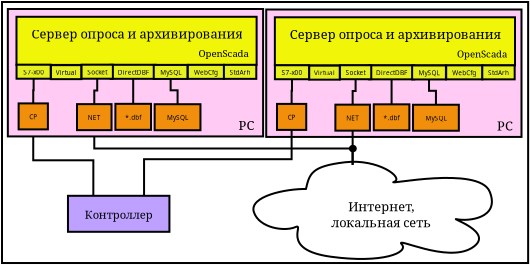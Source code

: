 <?xml version="1.0" encoding="UTF-8"?>
<dia:diagram xmlns:dia="http://www.lysator.liu.se/~alla/dia/">
  <dia:layer name="Тло" visible="true">
    <dia:group>
      <dia:object type="Standard - Box" version="0" id="O0">
        <dia:attribute name="obj_pos">
          <dia:point val="0.146,0.185"/>
        </dia:attribute>
        <dia:attribute name="obj_bb">
          <dia:rectangle val="0.096,0.135;26.503,13.287"/>
        </dia:attribute>
        <dia:attribute name="elem_corner">
          <dia:point val="0.146,0.185"/>
        </dia:attribute>
        <dia:attribute name="elem_width">
          <dia:real val="26.307"/>
        </dia:attribute>
        <dia:attribute name="elem_height">
          <dia:real val="13.051"/>
        </dia:attribute>
        <dia:attribute name="show_background">
          <dia:boolean val="true"/>
        </dia:attribute>
      </dia:object>
      <dia:group>
        <dia:object type="Standard - Box" version="0" id="O1">
          <dia:attribute name="obj_pos">
            <dia:point val="13.357,0.56"/>
          </dia:attribute>
          <dia:attribute name="obj_bb">
            <dia:rectangle val="13.307,0.51;26.171,6.981"/>
          </dia:attribute>
          <dia:attribute name="elem_corner">
            <dia:point val="13.357,0.56"/>
          </dia:attribute>
          <dia:attribute name="elem_width">
            <dia:real val="12.764"/>
          </dia:attribute>
          <dia:attribute name="elem_height">
            <dia:real val="6.371"/>
          </dia:attribute>
          <dia:attribute name="inner_color">
            <dia:color val="#ffcbf5"/>
          </dia:attribute>
          <dia:attribute name="show_background">
            <dia:boolean val="true"/>
          </dia:attribute>
        </dia:object>
        <dia:object type="Standard - Text" version="0" id="O2">
          <dia:attribute name="obj_pos">
            <dia:point val="25.288,6.605"/>
          </dia:attribute>
          <dia:attribute name="obj_bb">
            <dia:rectangle val="24.777,5.99;25.798,6.79"/>
          </dia:attribute>
          <dia:attribute name="text">
            <dia:composite type="text">
              <dia:attribute name="string">
                <dia:string>#PC#</dia:string>
              </dia:attribute>
              <dia:attribute name="font">
                <dia:font name="Times-Roman"/>
              </dia:attribute>
              <dia:attribute name="height">
                <dia:real val="0.8"/>
              </dia:attribute>
              <dia:attribute name="pos">
                <dia:point val="25.288,6.605"/>
              </dia:attribute>
              <dia:attribute name="color">
                <dia:color val="#000000"/>
              </dia:attribute>
              <dia:attribute name="alignment">
                <dia:enum val="1"/>
              </dia:attribute>
            </dia:composite>
          </dia:attribute>
        </dia:object>
        <dia:object type="Standard - ZigZagLine" version="0" id="O3">
          <dia:attribute name="obj_pos">
            <dia:point val="17.826,4.047"/>
          </dia:attribute>
          <dia:attribute name="obj_bb">
            <dia:rectangle val="17.628,3.997;17.876,5.367"/>
          </dia:attribute>
          <dia:attribute name="orth_points">
            <dia:point val="17.826,4.047"/>
            <dia:point val="17.826,4.636"/>
            <dia:point val="17.678,4.636"/>
            <dia:point val="17.678,5.317"/>
          </dia:attribute>
          <dia:attribute name="orth_orient">
            <dia:enum val="1"/>
            <dia:enum val="0"/>
            <dia:enum val="1"/>
          </dia:attribute>
        </dia:object>
        <dia:object type="Standard - ZigZagLine" version="0" id="O4">
          <dia:attribute name="obj_pos">
            <dia:point val="21.497,4.057"/>
          </dia:attribute>
          <dia:attribute name="obj_bb">
            <dia:rectangle val="21.447,4.007;21.893,5.372"/>
          </dia:attribute>
          <dia:attribute name="orth_points">
            <dia:point val="21.497,4.057"/>
            <dia:point val="21.497,4.625"/>
            <dia:point val="21.843,4.625"/>
            <dia:point val="21.843,5.322"/>
          </dia:attribute>
          <dia:attribute name="orth_orient">
            <dia:enum val="1"/>
            <dia:enum val="0"/>
            <dia:enum val="1"/>
          </dia:attribute>
        </dia:object>
        <dia:object type="Standard - ZigZagLine" version="0" id="O5">
          <dia:attribute name="obj_pos">
            <dia:point val="19.625,4.052"/>
          </dia:attribute>
          <dia:attribute name="obj_bb">
            <dia:rectangle val="19.575,4.002;19.674,5.352"/>
          </dia:attribute>
          <dia:attribute name="orth_points">
            <dia:point val="19.625,4.052"/>
            <dia:point val="19.625,4.655"/>
            <dia:point val="19.625,4.655"/>
            <dia:point val="19.625,5.302"/>
          </dia:attribute>
          <dia:attribute name="orth_orient">
            <dia:enum val="1"/>
            <dia:enum val="0"/>
            <dia:enum val="1"/>
          </dia:attribute>
        </dia:object>
        <dia:object type="Flowchart - Box" version="0" id="O6">
          <dia:attribute name="obj_pos">
            <dia:point val="20.698,5.322"/>
          </dia:attribute>
          <dia:attribute name="obj_bb">
            <dia:rectangle val="20.648,5.272;23.038,6.672"/>
          </dia:attribute>
          <dia:attribute name="elem_corner">
            <dia:point val="20.698,5.322"/>
          </dia:attribute>
          <dia:attribute name="elem_width">
            <dia:real val="2.29"/>
          </dia:attribute>
          <dia:attribute name="elem_height">
            <dia:real val="1.3"/>
          </dia:attribute>
          <dia:attribute name="inner_color">
            <dia:color val="#f18f0d"/>
          </dia:attribute>
          <dia:attribute name="show_background">
            <dia:boolean val="true"/>
          </dia:attribute>
          <dia:attribute name="padding">
            <dia:real val="0.4"/>
          </dia:attribute>
          <dia:attribute name="text">
            <dia:composite type="text">
              <dia:attribute name="string">
                <dia:string>#MySQL#</dia:string>
              </dia:attribute>
              <dia:attribute name="font">
                <dia:font name="Helvetica"/>
              </dia:attribute>
              <dia:attribute name="height">
                <dia:real val="0.4"/>
              </dia:attribute>
              <dia:attribute name="pos">
                <dia:point val="21.843,6.098"/>
              </dia:attribute>
              <dia:attribute name="color">
                <dia:color val="#000000"/>
              </dia:attribute>
              <dia:attribute name="alignment">
                <dia:enum val="1"/>
              </dia:attribute>
            </dia:composite>
          </dia:attribute>
        </dia:object>
        <dia:object type="Flowchart - Box" version="0" id="O7">
          <dia:attribute name="obj_pos">
            <dia:point val="16.815,5.317"/>
          </dia:attribute>
          <dia:attribute name="obj_bb">
            <dia:rectangle val="16.765,5.267;18.592,6.667"/>
          </dia:attribute>
          <dia:attribute name="elem_corner">
            <dia:point val="16.815,5.317"/>
          </dia:attribute>
          <dia:attribute name="elem_width">
            <dia:real val="1.727"/>
          </dia:attribute>
          <dia:attribute name="elem_height">
            <dia:real val="1.3"/>
          </dia:attribute>
          <dia:attribute name="inner_color">
            <dia:color val="#f18f0d"/>
          </dia:attribute>
          <dia:attribute name="show_background">
            <dia:boolean val="true"/>
          </dia:attribute>
          <dia:attribute name="padding">
            <dia:real val="0.4"/>
          </dia:attribute>
          <dia:attribute name="text">
            <dia:composite type="text">
              <dia:attribute name="string">
                <dia:string>#NET#</dia:string>
              </dia:attribute>
              <dia:attribute name="font">
                <dia:font name="Helvetica"/>
              </dia:attribute>
              <dia:attribute name="height">
                <dia:real val="0.4"/>
              </dia:attribute>
              <dia:attribute name="pos">
                <dia:point val="17.678,6.093"/>
              </dia:attribute>
              <dia:attribute name="color">
                <dia:color val="#000000"/>
              </dia:attribute>
              <dia:attribute name="alignment">
                <dia:enum val="1"/>
              </dia:attribute>
            </dia:composite>
          </dia:attribute>
        </dia:object>
        <dia:object type="Flowchart - Box" version="0" id="O8">
          <dia:attribute name="obj_pos">
            <dia:point val="13.895,5.28"/>
          </dia:attribute>
          <dia:attribute name="obj_bb">
            <dia:rectangle val="13.845,5.23;15.409,6.63"/>
          </dia:attribute>
          <dia:attribute name="elem_corner">
            <dia:point val="13.895,5.28"/>
          </dia:attribute>
          <dia:attribute name="elem_width">
            <dia:real val="1.463"/>
          </dia:attribute>
          <dia:attribute name="elem_height">
            <dia:real val="1.3"/>
          </dia:attribute>
          <dia:attribute name="inner_color">
            <dia:color val="#f18f0d"/>
          </dia:attribute>
          <dia:attribute name="show_background">
            <dia:boolean val="true"/>
          </dia:attribute>
          <dia:attribute name="padding">
            <dia:real val="0.4"/>
          </dia:attribute>
          <dia:attribute name="text">
            <dia:composite type="text">
              <dia:attribute name="string">
                <dia:string>#CP#</dia:string>
              </dia:attribute>
              <dia:attribute name="font">
                <dia:font name="Helvetica"/>
              </dia:attribute>
              <dia:attribute name="height">
                <dia:real val="0.4"/>
              </dia:attribute>
              <dia:attribute name="pos">
                <dia:point val="14.627,6.056"/>
              </dia:attribute>
              <dia:attribute name="color">
                <dia:color val="#000000"/>
              </dia:attribute>
              <dia:attribute name="alignment">
                <dia:enum val="1"/>
              </dia:attribute>
            </dia:composite>
          </dia:attribute>
        </dia:object>
        <dia:object type="Flowchart - Box" version="0" id="O9">
          <dia:attribute name="obj_pos">
            <dia:point val="18.735,5.302"/>
          </dia:attribute>
          <dia:attribute name="obj_bb">
            <dia:rectangle val="18.684,5.252;20.564,6.652"/>
          </dia:attribute>
          <dia:attribute name="elem_corner">
            <dia:point val="18.735,5.302"/>
          </dia:attribute>
          <dia:attribute name="elem_width">
            <dia:real val="1.78"/>
          </dia:attribute>
          <dia:attribute name="elem_height">
            <dia:real val="1.3"/>
          </dia:attribute>
          <dia:attribute name="inner_color">
            <dia:color val="#f18f0d"/>
          </dia:attribute>
          <dia:attribute name="show_background">
            <dia:boolean val="true"/>
          </dia:attribute>
          <dia:attribute name="padding">
            <dia:real val="0.4"/>
          </dia:attribute>
          <dia:attribute name="text">
            <dia:composite type="text">
              <dia:attribute name="string">
                <dia:string>#*.dbf#</dia:string>
              </dia:attribute>
              <dia:attribute name="font">
                <dia:font name="Helvetica"/>
              </dia:attribute>
              <dia:attribute name="height">
                <dia:real val="0.4"/>
              </dia:attribute>
              <dia:attribute name="pos">
                <dia:point val="19.625,6.078"/>
              </dia:attribute>
              <dia:attribute name="color">
                <dia:color val="#000000"/>
              </dia:attribute>
              <dia:attribute name="alignment">
                <dia:enum val="1"/>
              </dia:attribute>
            </dia:composite>
          </dia:attribute>
        </dia:object>
        <dia:object type="Standard - ZigZagLine" version="0" id="O10">
          <dia:attribute name="obj_pos">
            <dia:point val="14.645,4.047"/>
          </dia:attribute>
          <dia:attribute name="obj_bb">
            <dia:rectangle val="14.577,3.997;14.695,5.33"/>
          </dia:attribute>
          <dia:attribute name="orth_points">
            <dia:point val="14.645,4.047"/>
            <dia:point val="14.645,4.621"/>
            <dia:point val="14.627,4.621"/>
            <dia:point val="14.627,5.28"/>
          </dia:attribute>
          <dia:attribute name="orth_orient">
            <dia:enum val="1"/>
            <dia:enum val="0"/>
            <dia:enum val="1"/>
          </dia:attribute>
        </dia:object>
        <dia:object type="Standard - Box" version="0" id="O11">
          <dia:attribute name="obj_pos">
            <dia:point val="13.789,0.949"/>
          </dia:attribute>
          <dia:attribute name="obj_bb">
            <dia:rectangle val="13.739,0.899;25.846,3.406"/>
          </dia:attribute>
          <dia:attribute name="elem_corner">
            <dia:point val="13.789,0.949"/>
          </dia:attribute>
          <dia:attribute name="elem_width">
            <dia:real val="12.007"/>
          </dia:attribute>
          <dia:attribute name="elem_height">
            <dia:real val="2.407"/>
          </dia:attribute>
          <dia:attribute name="inner_color">
            <dia:color val="#f1f507"/>
          </dia:attribute>
          <dia:attribute name="show_background">
            <dia:boolean val="true"/>
          </dia:attribute>
        </dia:object>
        <dia:object type="Standard - Text" version="0" id="O12">
          <dia:attribute name="obj_pos">
            <dia:point val="24.14,2.962"/>
          </dia:attribute>
          <dia:attribute name="obj_bb">
            <dia:rectangle val="22.688,2.5;25.592,3.1"/>
          </dia:attribute>
          <dia:attribute name="text">
            <dia:composite type="text">
              <dia:attribute name="string">
                <dia:string>#OpenScada#</dia:string>
              </dia:attribute>
              <dia:attribute name="font">
                <dia:font name="Times-Roman"/>
              </dia:attribute>
              <dia:attribute name="height">
                <dia:real val="0.6"/>
              </dia:attribute>
              <dia:attribute name="pos">
                <dia:point val="24.14,2.962"/>
              </dia:attribute>
              <dia:attribute name="color">
                <dia:color val="#000000"/>
              </dia:attribute>
              <dia:attribute name="alignment">
                <dia:enum val="1"/>
              </dia:attribute>
            </dia:composite>
          </dia:attribute>
        </dia:object>
        <dia:object type="Flowchart - Box" version="0" id="O13">
          <dia:attribute name="obj_pos">
            <dia:point val="15.505,3.367"/>
          </dia:attribute>
          <dia:attribute name="obj_bb">
            <dia:rectangle val="15.455,3.317;17.087,4.117"/>
          </dia:attribute>
          <dia:attribute name="elem_corner">
            <dia:point val="15.505,3.367"/>
          </dia:attribute>
          <dia:attribute name="elem_width">
            <dia:real val="1.532"/>
          </dia:attribute>
          <dia:attribute name="elem_height">
            <dia:real val="0.7"/>
          </dia:attribute>
          <dia:attribute name="inner_color">
            <dia:color val="#e7f11f"/>
          </dia:attribute>
          <dia:attribute name="show_background">
            <dia:boolean val="true"/>
          </dia:attribute>
          <dia:attribute name="padding">
            <dia:real val="0.1"/>
          </dia:attribute>
          <dia:attribute name="text">
            <dia:composite type="text">
              <dia:attribute name="string">
                <dia:string>#Virtual#</dia:string>
              </dia:attribute>
              <dia:attribute name="font">
                <dia:font name="Helvetica"/>
              </dia:attribute>
              <dia:attribute name="height">
                <dia:real val="0.4"/>
              </dia:attribute>
              <dia:attribute name="pos">
                <dia:point val="16.271,3.843"/>
              </dia:attribute>
              <dia:attribute name="color">
                <dia:color val="#000000"/>
              </dia:attribute>
              <dia:attribute name="alignment">
                <dia:enum val="1"/>
              </dia:attribute>
            </dia:composite>
          </dia:attribute>
        </dia:object>
        <dia:object type="Flowchart - Box" version="0" id="O14">
          <dia:attribute name="obj_pos">
            <dia:point val="18.489,3.352"/>
          </dia:attribute>
          <dia:attribute name="obj_bb">
            <dia:rectangle val="18.439,3.302;20.81,4.102"/>
          </dia:attribute>
          <dia:attribute name="elem_corner">
            <dia:point val="18.489,3.352"/>
          </dia:attribute>
          <dia:attribute name="elem_width">
            <dia:real val="2.271"/>
          </dia:attribute>
          <dia:attribute name="elem_height">
            <dia:real val="0.7"/>
          </dia:attribute>
          <dia:attribute name="inner_color">
            <dia:color val="#e7f11f"/>
          </dia:attribute>
          <dia:attribute name="show_background">
            <dia:boolean val="true"/>
          </dia:attribute>
          <dia:attribute name="padding">
            <dia:real val="0.1"/>
          </dia:attribute>
          <dia:attribute name="text">
            <dia:composite type="text">
              <dia:attribute name="string">
                <dia:string>#DirectDBF#</dia:string>
              </dia:attribute>
              <dia:attribute name="font">
                <dia:font name="Helvetica"/>
              </dia:attribute>
              <dia:attribute name="height">
                <dia:real val="0.4"/>
              </dia:attribute>
              <dia:attribute name="pos">
                <dia:point val="19.625,3.828"/>
              </dia:attribute>
              <dia:attribute name="color">
                <dia:color val="#000000"/>
              </dia:attribute>
              <dia:attribute name="alignment">
                <dia:enum val="1"/>
              </dia:attribute>
            </dia:composite>
          </dia:attribute>
        </dia:object>
        <dia:object type="Flowchart - Box" version="0" id="O15">
          <dia:attribute name="obj_pos">
            <dia:point val="20.652,3.357"/>
          </dia:attribute>
          <dia:attribute name="obj_bb">
            <dia:rectangle val="20.602,3.307;22.392,4.107"/>
          </dia:attribute>
          <dia:attribute name="elem_corner">
            <dia:point val="20.652,3.357"/>
          </dia:attribute>
          <dia:attribute name="elem_width">
            <dia:real val="1.69"/>
          </dia:attribute>
          <dia:attribute name="elem_height">
            <dia:real val="0.7"/>
          </dia:attribute>
          <dia:attribute name="inner_color">
            <dia:color val="#e7f11f"/>
          </dia:attribute>
          <dia:attribute name="show_background">
            <dia:boolean val="true"/>
          </dia:attribute>
          <dia:attribute name="padding">
            <dia:real val="0.1"/>
          </dia:attribute>
          <dia:attribute name="text">
            <dia:composite type="text">
              <dia:attribute name="string">
                <dia:string>#MySQL#</dia:string>
              </dia:attribute>
              <dia:attribute name="font">
                <dia:font name="Helvetica"/>
              </dia:attribute>
              <dia:attribute name="height">
                <dia:real val="0.4"/>
              </dia:attribute>
              <dia:attribute name="pos">
                <dia:point val="21.497,3.833"/>
              </dia:attribute>
              <dia:attribute name="color">
                <dia:color val="#000000"/>
              </dia:attribute>
              <dia:attribute name="alignment">
                <dia:enum val="1"/>
              </dia:attribute>
            </dia:composite>
          </dia:attribute>
        </dia:object>
        <dia:object type="Flowchart - Box" version="0" id="O16">
          <dia:attribute name="obj_pos">
            <dia:point val="13.791,3.347"/>
          </dia:attribute>
          <dia:attribute name="obj_bb">
            <dia:rectangle val="13.741,3.297;15.549,4.097"/>
          </dia:attribute>
          <dia:attribute name="elem_corner">
            <dia:point val="13.791,3.347"/>
          </dia:attribute>
          <dia:attribute name="elem_width">
            <dia:real val="1.708"/>
          </dia:attribute>
          <dia:attribute name="elem_height">
            <dia:real val="0.7"/>
          </dia:attribute>
          <dia:attribute name="inner_color">
            <dia:color val="#e7f11f"/>
          </dia:attribute>
          <dia:attribute name="show_background">
            <dia:boolean val="true"/>
          </dia:attribute>
          <dia:attribute name="padding">
            <dia:real val="0.1"/>
          </dia:attribute>
          <dia:attribute name="text">
            <dia:composite type="text">
              <dia:attribute name="string">
                <dia:string>#S7-x00#</dia:string>
              </dia:attribute>
              <dia:attribute name="font">
                <dia:font name="Helvetica"/>
              </dia:attribute>
              <dia:attribute name="height">
                <dia:real val="0.4"/>
              </dia:attribute>
              <dia:attribute name="pos">
                <dia:point val="14.645,3.823"/>
              </dia:attribute>
              <dia:attribute name="color">
                <dia:color val="#000000"/>
              </dia:attribute>
              <dia:attribute name="alignment">
                <dia:enum val="1"/>
              </dia:attribute>
            </dia:composite>
          </dia:attribute>
        </dia:object>
        <dia:object type="Flowchart - Box" version="0" id="O17">
          <dia:attribute name="obj_pos">
            <dia:point val="17.042,3.347"/>
          </dia:attribute>
          <dia:attribute name="obj_bb">
            <dia:rectangle val="16.992,3.297;18.659,4.097"/>
          </dia:attribute>
          <dia:attribute name="elem_corner">
            <dia:point val="17.042,3.347"/>
          </dia:attribute>
          <dia:attribute name="elem_width">
            <dia:real val="1.567"/>
          </dia:attribute>
          <dia:attribute name="elem_height">
            <dia:real val="0.7"/>
          </dia:attribute>
          <dia:attribute name="inner_color">
            <dia:color val="#e7f11f"/>
          </dia:attribute>
          <dia:attribute name="show_background">
            <dia:boolean val="true"/>
          </dia:attribute>
          <dia:attribute name="padding">
            <dia:real val="0.1"/>
          </dia:attribute>
          <dia:attribute name="text">
            <dia:composite type="text">
              <dia:attribute name="string">
                <dia:string>#Socket#</dia:string>
              </dia:attribute>
              <dia:attribute name="font">
                <dia:font name="Helvetica"/>
              </dia:attribute>
              <dia:attribute name="height">
                <dia:real val="0.4"/>
              </dia:attribute>
              <dia:attribute name="pos">
                <dia:point val="17.826,3.823"/>
              </dia:attribute>
              <dia:attribute name="color">
                <dia:color val="#000000"/>
              </dia:attribute>
              <dia:attribute name="alignment">
                <dia:enum val="1"/>
              </dia:attribute>
            </dia:composite>
          </dia:attribute>
        </dia:object>
        <dia:object type="Flowchart - Box" version="0" id="O18">
          <dia:attribute name="obj_pos">
            <dia:point val="22.356,3.353"/>
          </dia:attribute>
          <dia:attribute name="obj_bb">
            <dia:rectangle val="22.306,3.303;24.22,4.103"/>
          </dia:attribute>
          <dia:attribute name="elem_corner">
            <dia:point val="22.356,3.353"/>
          </dia:attribute>
          <dia:attribute name="elem_width">
            <dia:real val="1.814"/>
          </dia:attribute>
          <dia:attribute name="elem_height">
            <dia:real val="0.7"/>
          </dia:attribute>
          <dia:attribute name="inner_color">
            <dia:color val="#e7f11f"/>
          </dia:attribute>
          <dia:attribute name="show_background">
            <dia:boolean val="true"/>
          </dia:attribute>
          <dia:attribute name="padding">
            <dia:real val="0.1"/>
          </dia:attribute>
          <dia:attribute name="text">
            <dia:composite type="text">
              <dia:attribute name="string">
                <dia:string>#WebCfg#</dia:string>
              </dia:attribute>
              <dia:attribute name="font">
                <dia:font name="Helvetica"/>
              </dia:attribute>
              <dia:attribute name="height">
                <dia:real val="0.4"/>
              </dia:attribute>
              <dia:attribute name="pos">
                <dia:point val="23.263,3.829"/>
              </dia:attribute>
              <dia:attribute name="color">
                <dia:color val="#000000"/>
              </dia:attribute>
              <dia:attribute name="alignment">
                <dia:enum val="1"/>
              </dia:attribute>
            </dia:composite>
          </dia:attribute>
        </dia:object>
        <dia:object type="Flowchart - Box" version="0" id="O19">
          <dia:attribute name="obj_pos">
            <dia:point val="24.16,3.353"/>
          </dia:attribute>
          <dia:attribute name="obj_bb">
            <dia:rectangle val="24.11,3.303;25.83,4.103"/>
          </dia:attribute>
          <dia:attribute name="elem_corner">
            <dia:point val="24.16,3.353"/>
          </dia:attribute>
          <dia:attribute name="elem_width">
            <dia:real val="1.62"/>
          </dia:attribute>
          <dia:attribute name="elem_height">
            <dia:real val="0.7"/>
          </dia:attribute>
          <dia:attribute name="inner_color">
            <dia:color val="#e7f11f"/>
          </dia:attribute>
          <dia:attribute name="show_background">
            <dia:boolean val="true"/>
          </dia:attribute>
          <dia:attribute name="padding">
            <dia:real val="0.1"/>
          </dia:attribute>
          <dia:attribute name="text">
            <dia:composite type="text">
              <dia:attribute name="string">
                <dia:string>#StdArh#</dia:string>
              </dia:attribute>
              <dia:attribute name="font">
                <dia:font name="Helvetica"/>
              </dia:attribute>
              <dia:attribute name="height">
                <dia:real val="0.4"/>
              </dia:attribute>
              <dia:attribute name="pos">
                <dia:point val="24.97,3.829"/>
              </dia:attribute>
              <dia:attribute name="color">
                <dia:color val="#000000"/>
              </dia:attribute>
              <dia:attribute name="alignment">
                <dia:enum val="1"/>
              </dia:attribute>
            </dia:composite>
          </dia:attribute>
        </dia:object>
        <dia:object type="Standard - Text" version="0" id="O20">
          <dia:attribute name="obj_pos">
            <dia:point val="19.811,2.041"/>
          </dia:attribute>
          <dia:attribute name="obj_bb">
            <dia:rectangle val="13.95,1.425;25.672,2.225"/>
          </dia:attribute>
          <dia:attribute name="text">
            <dia:composite type="text">
              <dia:attribute name="string">
                <dia:string>#Сервер опроса и архивирования#</dia:string>
              </dia:attribute>
              <dia:attribute name="font">
                <dia:font name="Times-Roman"/>
              </dia:attribute>
              <dia:attribute name="height">
                <dia:real val="0.8"/>
              </dia:attribute>
              <dia:attribute name="pos">
                <dia:point val="19.811,2.041"/>
              </dia:attribute>
              <dia:attribute name="color">
                <dia:color val="#000000"/>
              </dia:attribute>
              <dia:attribute name="alignment">
                <dia:enum val="1"/>
              </dia:attribute>
            </dia:composite>
          </dia:attribute>
        </dia:object>
      </dia:group>
      <dia:object type="Flowchart - Box" version="0" id="O21">
        <dia:attribute name="obj_pos">
          <dia:point val="3.444,9.875"/>
        </dia:attribute>
        <dia:attribute name="obj_bb">
          <dia:rectangle val="3.394,9.825;8.567,11.725"/>
        </dia:attribute>
        <dia:attribute name="elem_corner">
          <dia:point val="3.444,9.875"/>
        </dia:attribute>
        <dia:attribute name="elem_width">
          <dia:real val="5.073"/>
        </dia:attribute>
        <dia:attribute name="elem_height">
          <dia:real val="1.8"/>
        </dia:attribute>
        <dia:attribute name="inner_color">
          <dia:color val="#bda0ff"/>
        </dia:attribute>
        <dia:attribute name="show_background">
          <dia:boolean val="true"/>
        </dia:attribute>
        <dia:attribute name="padding">
          <dia:real val="0.5"/>
        </dia:attribute>
        <dia:attribute name="text">
          <dia:composite type="text">
            <dia:attribute name="string">
              <dia:string>#Контроллер#</dia:string>
            </dia:attribute>
            <dia:attribute name="font">
              <dia:font name="Times-Roman"/>
            </dia:attribute>
            <dia:attribute name="height">
              <dia:real val="0.7"/>
            </dia:attribute>
            <dia:attribute name="pos">
              <dia:point val="5.981,10.964"/>
            </dia:attribute>
            <dia:attribute name="color">
              <dia:color val="#000000"/>
            </dia:attribute>
            <dia:attribute name="alignment">
              <dia:enum val="1"/>
            </dia:attribute>
          </dia:composite>
        </dia:attribute>
      </dia:object>
      <dia:object type="Network - Cloud" version="0" id="O22">
        <dia:attribute name="obj_pos">
          <dia:point val="12.716,8.173"/>
        </dia:attribute>
        <dia:attribute name="obj_bb">
          <dia:rectangle val="12.716,8.173;24.641,13.033"/>
        </dia:attribute>
        <dia:attribute name="elem_corner">
          <dia:point val="12.716,8.173"/>
        </dia:attribute>
        <dia:attribute name="elem_width">
          <dia:real val="11.925"/>
        </dia:attribute>
        <dia:attribute name="elem_height">
          <dia:real val="4.86"/>
        </dia:attribute>
        <dia:attribute name="inner_color">
          <dia:color val="#fff9d3"/>
        </dia:attribute>
        <dia:attribute name="show_background">
          <dia:boolean val="true"/>
        </dia:attribute>
        <dia:attribute name="flip_horizontal">
          <dia:boolean val="false"/>
        </dia:attribute>
        <dia:attribute name="flip_vertical">
          <dia:boolean val="false"/>
        </dia:attribute>
        <dia:attribute name="padding">
          <dia:real val="0.354"/>
        </dia:attribute>
        <dia:attribute name="text">
          <dia:composite type="text">
            <dia:attribute name="string">
              <dia:string>#Интернет,
локальная сеть#</dia:string>
            </dia:attribute>
            <dia:attribute name="font">
              <dia:font name="Times-Roman"/>
            </dia:attribute>
            <dia:attribute name="height">
              <dia:real val="0.8"/>
            </dia:attribute>
            <dia:attribute name="pos">
              <dia:point val="18.998,10.504"/>
            </dia:attribute>
            <dia:attribute name="color">
              <dia:color val="#000000"/>
            </dia:attribute>
            <dia:attribute name="alignment">
              <dia:enum val="1"/>
            </dia:attribute>
          </dia:composite>
        </dia:attribute>
      </dia:object>
      <dia:object type="Standard - ZigZagLine" version="0" id="O23">
        <dia:attribute name="obj_pos">
          <dia:point val="1.708,6.555"/>
        </dia:attribute>
        <dia:attribute name="obj_bb">
          <dia:rectangle val="1.658,6.505;4.763,9.925"/>
        </dia:attribute>
        <dia:attribute name="orth_points">
          <dia:point val="1.708,6.555"/>
          <dia:point val="1.708,8.1"/>
          <dia:point val="4.713,8.1"/>
          <dia:point val="4.713,9.875"/>
        </dia:attribute>
        <dia:attribute name="orth_orient">
          <dia:enum val="1"/>
          <dia:enum val="0"/>
          <dia:enum val="1"/>
        </dia:attribute>
        <dia:connections>
          <dia:connection handle="1" to="O21" connection="1"/>
        </dia:connections>
      </dia:object>
      <dia:object type="Standard - ZigZagLine" version="0" id="O24">
        <dia:attribute name="obj_pos">
          <dia:point val="4.76,6.592"/>
        </dia:attribute>
        <dia:attribute name="obj_bb">
          <dia:rectangle val="4.71,6.542;17.727,8.382"/>
        </dia:attribute>
        <dia:attribute name="orth_points">
          <dia:point val="4.76,6.592"/>
          <dia:point val="4.76,7.51"/>
          <dia:point val="17.677,7.51"/>
          <dia:point val="17.677,8.332"/>
        </dia:attribute>
        <dia:attribute name="orth_orient">
          <dia:enum val="1"/>
          <dia:enum val="0"/>
          <dia:enum val="1"/>
        </dia:attribute>
        <dia:connections>
          <dia:connection handle="1" to="O22" connection="3"/>
        </dia:connections>
      </dia:object>
      <dia:object type="Standard - ZigZagLine" version="0" id="O25">
        <dia:attribute name="obj_pos">
          <dia:point val="14.627,6.58"/>
        </dia:attribute>
        <dia:attribute name="obj_bb">
          <dia:rectangle val="7.199,6.53;14.677,9.925"/>
        </dia:attribute>
        <dia:attribute name="orth_points">
          <dia:point val="14.627,6.58"/>
          <dia:point val="14.627,8.045"/>
          <dia:point val="7.249,8.045"/>
          <dia:point val="7.249,9.875"/>
        </dia:attribute>
        <dia:attribute name="orth_orient">
          <dia:enum val="1"/>
          <dia:enum val="0"/>
          <dia:enum val="1"/>
        </dia:attribute>
        <dia:connections>
          <dia:connection handle="1" to="O21" connection="3"/>
        </dia:connections>
      </dia:object>
      <dia:object type="Standard - ZigZagLine" version="0" id="O26">
        <dia:attribute name="obj_pos">
          <dia:point val="17.678,6.617"/>
        </dia:attribute>
        <dia:attribute name="obj_bb">
          <dia:rectangle val="17.628,6.567;17.728,8.382"/>
        </dia:attribute>
        <dia:attribute name="orth_points">
          <dia:point val="17.678,6.617"/>
          <dia:point val="17.678,7.5"/>
          <dia:point val="17.677,7.5"/>
          <dia:point val="17.677,8.332"/>
        </dia:attribute>
        <dia:attribute name="orth_orient">
          <dia:enum val="1"/>
          <dia:enum val="0"/>
          <dia:enum val="1"/>
        </dia:attribute>
        <dia:connections>
          <dia:connection handle="1" to="O22" connection="3"/>
        </dia:connections>
      </dia:object>
      <dia:object type="Standard - Ellipse" version="0" id="O27">
        <dia:attribute name="obj_pos">
          <dia:point val="17.541,7.377"/>
        </dia:attribute>
        <dia:attribute name="obj_bb">
          <dia:rectangle val="17.491,7.327;17.886,7.7"/>
        </dia:attribute>
        <dia:attribute name="elem_corner">
          <dia:point val="17.541,7.377"/>
        </dia:attribute>
        <dia:attribute name="elem_width">
          <dia:real val="0.296"/>
        </dia:attribute>
        <dia:attribute name="elem_height">
          <dia:real val="0.273"/>
        </dia:attribute>
        <dia:attribute name="inner_color">
          <dia:color val="#010101"/>
        </dia:attribute>
      </dia:object>
      <dia:group>
        <dia:object type="Standard - Box" version="0" id="O28">
          <dia:attribute name="obj_pos">
            <dia:point val="0.438,0.535"/>
          </dia:attribute>
          <dia:attribute name="obj_bb">
            <dia:rectangle val="0.388,0.485;13.252,6.956"/>
          </dia:attribute>
          <dia:attribute name="elem_corner">
            <dia:point val="0.438,0.535"/>
          </dia:attribute>
          <dia:attribute name="elem_width">
            <dia:real val="12.764"/>
          </dia:attribute>
          <dia:attribute name="elem_height">
            <dia:real val="6.371"/>
          </dia:attribute>
          <dia:attribute name="inner_color">
            <dia:color val="#ffcbf5"/>
          </dia:attribute>
          <dia:attribute name="show_background">
            <dia:boolean val="true"/>
          </dia:attribute>
        </dia:object>
        <dia:object type="Standard - Text" version="0" id="O29">
          <dia:attribute name="obj_pos">
            <dia:point val="12.369,6.58"/>
          </dia:attribute>
          <dia:attribute name="obj_bb">
            <dia:rectangle val="11.858,5.964;12.879,6.764"/>
          </dia:attribute>
          <dia:attribute name="text">
            <dia:composite type="text">
              <dia:attribute name="string">
                <dia:string>#PC#</dia:string>
              </dia:attribute>
              <dia:attribute name="font">
                <dia:font name="Times-Roman"/>
              </dia:attribute>
              <dia:attribute name="height">
                <dia:real val="0.8"/>
              </dia:attribute>
              <dia:attribute name="pos">
                <dia:point val="12.369,6.58"/>
              </dia:attribute>
              <dia:attribute name="color">
                <dia:color val="#000000"/>
              </dia:attribute>
              <dia:attribute name="alignment">
                <dia:enum val="1"/>
              </dia:attribute>
            </dia:composite>
          </dia:attribute>
        </dia:object>
        <dia:object type="Standard - ZigZagLine" version="0" id="O30">
          <dia:attribute name="obj_pos">
            <dia:point val="4.907,4.021"/>
          </dia:attribute>
          <dia:attribute name="obj_bb">
            <dia:rectangle val="4.71,3.971;4.957,5.342"/>
          </dia:attribute>
          <dia:attribute name="orth_points">
            <dia:point val="4.907,4.021"/>
            <dia:point val="4.907,4.611"/>
            <dia:point val="4.76,4.611"/>
            <dia:point val="4.76,5.292"/>
          </dia:attribute>
          <dia:attribute name="orth_orient">
            <dia:enum val="1"/>
            <dia:enum val="0"/>
            <dia:enum val="1"/>
          </dia:attribute>
          <dia:connections>
            <dia:connection handle="1" to="O34" connection="2"/>
          </dia:connections>
        </dia:object>
        <dia:object type="Standard - ZigZagLine" version="0" id="O31">
          <dia:attribute name="obj_pos">
            <dia:point val="8.578,4.032"/>
          </dia:attribute>
          <dia:attribute name="obj_bb">
            <dia:rectangle val="8.528,3.982;8.975,5.346"/>
          </dia:attribute>
          <dia:attribute name="orth_points">
            <dia:point val="8.578,4.032"/>
            <dia:point val="8.578,4.6"/>
            <dia:point val="8.925,4.6"/>
            <dia:point val="8.925,5.296"/>
          </dia:attribute>
          <dia:attribute name="orth_orient">
            <dia:enum val="1"/>
            <dia:enum val="0"/>
            <dia:enum val="1"/>
          </dia:attribute>
          <dia:connections>
            <dia:connection handle="1" to="O33" connection="2"/>
          </dia:connections>
        </dia:object>
        <dia:object type="Standard - ZigZagLine" version="0" id="O32">
          <dia:attribute name="obj_pos">
            <dia:point val="6.706,4.026"/>
          </dia:attribute>
          <dia:attribute name="obj_bb">
            <dia:rectangle val="6.656,3.976;6.756,5.327"/>
          </dia:attribute>
          <dia:attribute name="orth_points">
            <dia:point val="6.706,4.026"/>
            <dia:point val="6.706,4.63"/>
            <dia:point val="6.706,4.63"/>
            <dia:point val="6.706,5.277"/>
          </dia:attribute>
          <dia:attribute name="orth_orient">
            <dia:enum val="1"/>
            <dia:enum val="0"/>
            <dia:enum val="1"/>
          </dia:attribute>
          <dia:connections>
            <dia:connection handle="1" to="O36" connection="2"/>
          </dia:connections>
        </dia:object>
        <dia:object type="Flowchart - Box" version="0" id="O33">
          <dia:attribute name="obj_pos">
            <dia:point val="7.779,5.296"/>
          </dia:attribute>
          <dia:attribute name="obj_bb">
            <dia:rectangle val="7.729,5.246;10.12,6.646"/>
          </dia:attribute>
          <dia:attribute name="elem_corner">
            <dia:point val="7.779,5.296"/>
          </dia:attribute>
          <dia:attribute name="elem_width">
            <dia:real val="2.29"/>
          </dia:attribute>
          <dia:attribute name="elem_height">
            <dia:real val="1.3"/>
          </dia:attribute>
          <dia:attribute name="inner_color">
            <dia:color val="#f18f0d"/>
          </dia:attribute>
          <dia:attribute name="show_background">
            <dia:boolean val="true"/>
          </dia:attribute>
          <dia:attribute name="padding">
            <dia:real val="0.4"/>
          </dia:attribute>
          <dia:attribute name="text">
            <dia:composite type="text">
              <dia:attribute name="string">
                <dia:string>#MySQL#</dia:string>
              </dia:attribute>
              <dia:attribute name="font">
                <dia:font name="Helvetica"/>
              </dia:attribute>
              <dia:attribute name="height">
                <dia:real val="0.4"/>
              </dia:attribute>
              <dia:attribute name="pos">
                <dia:point val="8.925,6.072"/>
              </dia:attribute>
              <dia:attribute name="color">
                <dia:color val="#000000"/>
              </dia:attribute>
              <dia:attribute name="alignment">
                <dia:enum val="1"/>
              </dia:attribute>
            </dia:composite>
          </dia:attribute>
        </dia:object>
        <dia:object type="Flowchart - Box" version="0" id="O34">
          <dia:attribute name="obj_pos">
            <dia:point val="3.896,5.292"/>
          </dia:attribute>
          <dia:attribute name="obj_bb">
            <dia:rectangle val="3.846,5.242;5.673,6.642"/>
          </dia:attribute>
          <dia:attribute name="elem_corner">
            <dia:point val="3.896,5.292"/>
          </dia:attribute>
          <dia:attribute name="elem_width">
            <dia:real val="1.727"/>
          </dia:attribute>
          <dia:attribute name="elem_height">
            <dia:real val="1.3"/>
          </dia:attribute>
          <dia:attribute name="inner_color">
            <dia:color val="#f18f0d"/>
          </dia:attribute>
          <dia:attribute name="show_background">
            <dia:boolean val="true"/>
          </dia:attribute>
          <dia:attribute name="padding">
            <dia:real val="0.4"/>
          </dia:attribute>
          <dia:attribute name="text">
            <dia:composite type="text">
              <dia:attribute name="string">
                <dia:string>#NET#</dia:string>
              </dia:attribute>
              <dia:attribute name="font">
                <dia:font name="Helvetica"/>
              </dia:attribute>
              <dia:attribute name="height">
                <dia:real val="0.4"/>
              </dia:attribute>
              <dia:attribute name="pos">
                <dia:point val="4.76,6.068"/>
              </dia:attribute>
              <dia:attribute name="color">
                <dia:color val="#000000"/>
              </dia:attribute>
              <dia:attribute name="alignment">
                <dia:enum val="1"/>
              </dia:attribute>
            </dia:composite>
          </dia:attribute>
        </dia:object>
        <dia:object type="Flowchart - Box" version="0" id="O35">
          <dia:attribute name="obj_pos">
            <dia:point val="0.977,5.255"/>
          </dia:attribute>
          <dia:attribute name="obj_bb">
            <dia:rectangle val="0.927,5.205;2.49,6.605"/>
          </dia:attribute>
          <dia:attribute name="elem_corner">
            <dia:point val="0.977,5.255"/>
          </dia:attribute>
          <dia:attribute name="elem_width">
            <dia:real val="1.463"/>
          </dia:attribute>
          <dia:attribute name="elem_height">
            <dia:real val="1.3"/>
          </dia:attribute>
          <dia:attribute name="inner_color">
            <dia:color val="#f18f0d"/>
          </dia:attribute>
          <dia:attribute name="show_background">
            <dia:boolean val="true"/>
          </dia:attribute>
          <dia:attribute name="padding">
            <dia:real val="0.4"/>
          </dia:attribute>
          <dia:attribute name="text">
            <dia:composite type="text">
              <dia:attribute name="string">
                <dia:string>#CP#</dia:string>
              </dia:attribute>
              <dia:attribute name="font">
                <dia:font name="Helvetica"/>
              </dia:attribute>
              <dia:attribute name="height">
                <dia:real val="0.4"/>
              </dia:attribute>
              <dia:attribute name="pos">
                <dia:point val="1.708,6.031"/>
              </dia:attribute>
              <dia:attribute name="color">
                <dia:color val="#000000"/>
              </dia:attribute>
              <dia:attribute name="alignment">
                <dia:enum val="1"/>
              </dia:attribute>
            </dia:composite>
          </dia:attribute>
        </dia:object>
        <dia:object type="Flowchart - Box" version="0" id="O36">
          <dia:attribute name="obj_pos">
            <dia:point val="5.816,5.277"/>
          </dia:attribute>
          <dia:attribute name="obj_bb">
            <dia:rectangle val="5.766,5.227;7.646,6.627"/>
          </dia:attribute>
          <dia:attribute name="elem_corner">
            <dia:point val="5.816,5.277"/>
          </dia:attribute>
          <dia:attribute name="elem_width">
            <dia:real val="1.78"/>
          </dia:attribute>
          <dia:attribute name="elem_height">
            <dia:real val="1.3"/>
          </dia:attribute>
          <dia:attribute name="inner_color">
            <dia:color val="#f18f0d"/>
          </dia:attribute>
          <dia:attribute name="show_background">
            <dia:boolean val="true"/>
          </dia:attribute>
          <dia:attribute name="padding">
            <dia:real val="0.4"/>
          </dia:attribute>
          <dia:attribute name="text">
            <dia:composite type="text">
              <dia:attribute name="string">
                <dia:string>#*.dbf#</dia:string>
              </dia:attribute>
              <dia:attribute name="font">
                <dia:font name="Helvetica"/>
              </dia:attribute>
              <dia:attribute name="height">
                <dia:real val="0.4"/>
              </dia:attribute>
              <dia:attribute name="pos">
                <dia:point val="6.706,6.053"/>
              </dia:attribute>
              <dia:attribute name="color">
                <dia:color val="#000000"/>
              </dia:attribute>
              <dia:attribute name="alignment">
                <dia:enum val="1"/>
              </dia:attribute>
            </dia:composite>
          </dia:attribute>
        </dia:object>
        <dia:object type="Standard - ZigZagLine" version="0" id="O37">
          <dia:attribute name="obj_pos">
            <dia:point val="1.727,4.021"/>
          </dia:attribute>
          <dia:attribute name="obj_bb">
            <dia:rectangle val="1.658,3.971;1.777,5.305"/>
          </dia:attribute>
          <dia:attribute name="orth_points">
            <dia:point val="1.727,4.021"/>
            <dia:point val="1.727,4.596"/>
            <dia:point val="1.708,4.596"/>
            <dia:point val="1.708,5.255"/>
          </dia:attribute>
          <dia:attribute name="orth_orient">
            <dia:enum val="1"/>
            <dia:enum val="0"/>
            <dia:enum val="1"/>
          </dia:attribute>
          <dia:connections>
            <dia:connection handle="1" to="O35" connection="2"/>
          </dia:connections>
        </dia:object>
        <dia:object type="Standard - Box" version="0" id="O38">
          <dia:attribute name="obj_pos">
            <dia:point val="0.87,0.924"/>
          </dia:attribute>
          <dia:attribute name="obj_bb">
            <dia:rectangle val="0.82,0.874;12.927,3.381"/>
          </dia:attribute>
          <dia:attribute name="elem_corner">
            <dia:point val="0.87,0.924"/>
          </dia:attribute>
          <dia:attribute name="elem_width">
            <dia:real val="12.007"/>
          </dia:attribute>
          <dia:attribute name="elem_height">
            <dia:real val="2.407"/>
          </dia:attribute>
          <dia:attribute name="inner_color">
            <dia:color val="#f1f507"/>
          </dia:attribute>
          <dia:attribute name="show_background">
            <dia:boolean val="true"/>
          </dia:attribute>
        </dia:object>
        <dia:object type="Standard - Text" version="0" id="O39">
          <dia:attribute name="obj_pos">
            <dia:point val="11.221,2.936"/>
          </dia:attribute>
          <dia:attribute name="obj_bb">
            <dia:rectangle val="9.769,2.475;12.673,3.075"/>
          </dia:attribute>
          <dia:attribute name="text">
            <dia:composite type="text">
              <dia:attribute name="string">
                <dia:string>#OpenScada#</dia:string>
              </dia:attribute>
              <dia:attribute name="font">
                <dia:font name="Times-Roman"/>
              </dia:attribute>
              <dia:attribute name="height">
                <dia:real val="0.6"/>
              </dia:attribute>
              <dia:attribute name="pos">
                <dia:point val="11.221,2.936"/>
              </dia:attribute>
              <dia:attribute name="color">
                <dia:color val="#000000"/>
              </dia:attribute>
              <dia:attribute name="alignment">
                <dia:enum val="1"/>
              </dia:attribute>
            </dia:composite>
          </dia:attribute>
        </dia:object>
        <dia:object type="Flowchart - Box" version="0" id="O40">
          <dia:attribute name="obj_pos">
            <dia:point val="2.587,3.342"/>
          </dia:attribute>
          <dia:attribute name="obj_bb">
            <dia:rectangle val="2.537,3.292;4.169,4.092"/>
          </dia:attribute>
          <dia:attribute name="elem_corner">
            <dia:point val="2.587,3.342"/>
          </dia:attribute>
          <dia:attribute name="elem_width">
            <dia:real val="1.532"/>
          </dia:attribute>
          <dia:attribute name="elem_height">
            <dia:real val="0.7"/>
          </dia:attribute>
          <dia:attribute name="inner_color">
            <dia:color val="#e7f11f"/>
          </dia:attribute>
          <dia:attribute name="show_background">
            <dia:boolean val="true"/>
          </dia:attribute>
          <dia:attribute name="padding">
            <dia:real val="0.1"/>
          </dia:attribute>
          <dia:attribute name="text">
            <dia:composite type="text">
              <dia:attribute name="string">
                <dia:string>#Virtual#</dia:string>
              </dia:attribute>
              <dia:attribute name="font">
                <dia:font name="Helvetica"/>
              </dia:attribute>
              <dia:attribute name="height">
                <dia:real val="0.4"/>
              </dia:attribute>
              <dia:attribute name="pos">
                <dia:point val="3.353,3.818"/>
              </dia:attribute>
              <dia:attribute name="color">
                <dia:color val="#000000"/>
              </dia:attribute>
              <dia:attribute name="alignment">
                <dia:enum val="1"/>
              </dia:attribute>
            </dia:composite>
          </dia:attribute>
        </dia:object>
        <dia:object type="Flowchart - Box" version="0" id="O41">
          <dia:attribute name="obj_pos">
            <dia:point val="5.57,3.326"/>
          </dia:attribute>
          <dia:attribute name="obj_bb">
            <dia:rectangle val="5.52,3.276;7.892,4.076"/>
          </dia:attribute>
          <dia:attribute name="elem_corner">
            <dia:point val="5.57,3.326"/>
          </dia:attribute>
          <dia:attribute name="elem_width">
            <dia:real val="2.271"/>
          </dia:attribute>
          <dia:attribute name="elem_height">
            <dia:real val="0.7"/>
          </dia:attribute>
          <dia:attribute name="inner_color">
            <dia:color val="#e7f11f"/>
          </dia:attribute>
          <dia:attribute name="show_background">
            <dia:boolean val="true"/>
          </dia:attribute>
          <dia:attribute name="padding">
            <dia:real val="0.1"/>
          </dia:attribute>
          <dia:attribute name="text">
            <dia:composite type="text">
              <dia:attribute name="string">
                <dia:string>#DirectDBF#</dia:string>
              </dia:attribute>
              <dia:attribute name="font">
                <dia:font name="Helvetica"/>
              </dia:attribute>
              <dia:attribute name="height">
                <dia:real val="0.4"/>
              </dia:attribute>
              <dia:attribute name="pos">
                <dia:point val="6.706,3.802"/>
              </dia:attribute>
              <dia:attribute name="color">
                <dia:color val="#000000"/>
              </dia:attribute>
              <dia:attribute name="alignment">
                <dia:enum val="1"/>
              </dia:attribute>
            </dia:composite>
          </dia:attribute>
        </dia:object>
        <dia:object type="Flowchart - Box" version="0" id="O42">
          <dia:attribute name="obj_pos">
            <dia:point val="7.733,3.332"/>
          </dia:attribute>
          <dia:attribute name="obj_bb">
            <dia:rectangle val="7.683,3.282;9.474,4.082"/>
          </dia:attribute>
          <dia:attribute name="elem_corner">
            <dia:point val="7.733,3.332"/>
          </dia:attribute>
          <dia:attribute name="elem_width">
            <dia:real val="1.69"/>
          </dia:attribute>
          <dia:attribute name="elem_height">
            <dia:real val="0.7"/>
          </dia:attribute>
          <dia:attribute name="inner_color">
            <dia:color val="#e7f11f"/>
          </dia:attribute>
          <dia:attribute name="show_background">
            <dia:boolean val="true"/>
          </dia:attribute>
          <dia:attribute name="padding">
            <dia:real val="0.1"/>
          </dia:attribute>
          <dia:attribute name="text">
            <dia:composite type="text">
              <dia:attribute name="string">
                <dia:string>#MySQL#</dia:string>
              </dia:attribute>
              <dia:attribute name="font">
                <dia:font name="Helvetica"/>
              </dia:attribute>
              <dia:attribute name="height">
                <dia:real val="0.4"/>
              </dia:attribute>
              <dia:attribute name="pos">
                <dia:point val="8.578,3.808"/>
              </dia:attribute>
              <dia:attribute name="color">
                <dia:color val="#000000"/>
              </dia:attribute>
              <dia:attribute name="alignment">
                <dia:enum val="1"/>
              </dia:attribute>
            </dia:composite>
          </dia:attribute>
        </dia:object>
        <dia:object type="Flowchart - Box" version="0" id="O43">
          <dia:attribute name="obj_pos">
            <dia:point val="0.873,3.321"/>
          </dia:attribute>
          <dia:attribute name="obj_bb">
            <dia:rectangle val="0.823,3.271;2.631,4.071"/>
          </dia:attribute>
          <dia:attribute name="elem_corner">
            <dia:point val="0.873,3.321"/>
          </dia:attribute>
          <dia:attribute name="elem_width">
            <dia:real val="1.708"/>
          </dia:attribute>
          <dia:attribute name="elem_height">
            <dia:real val="0.7"/>
          </dia:attribute>
          <dia:attribute name="inner_color">
            <dia:color val="#e7f11f"/>
          </dia:attribute>
          <dia:attribute name="show_background">
            <dia:boolean val="true"/>
          </dia:attribute>
          <dia:attribute name="padding">
            <dia:real val="0.1"/>
          </dia:attribute>
          <dia:attribute name="text">
            <dia:composite type="text">
              <dia:attribute name="string">
                <dia:string>#S7-x00#</dia:string>
              </dia:attribute>
              <dia:attribute name="font">
                <dia:font name="Helvetica"/>
              </dia:attribute>
              <dia:attribute name="height">
                <dia:real val="0.4"/>
              </dia:attribute>
              <dia:attribute name="pos">
                <dia:point val="1.727,3.797"/>
              </dia:attribute>
              <dia:attribute name="color">
                <dia:color val="#000000"/>
              </dia:attribute>
              <dia:attribute name="alignment">
                <dia:enum val="1"/>
              </dia:attribute>
            </dia:composite>
          </dia:attribute>
        </dia:object>
        <dia:object type="Flowchart - Box" version="0" id="O44">
          <dia:attribute name="obj_pos">
            <dia:point val="4.123,3.321"/>
          </dia:attribute>
          <dia:attribute name="obj_bb">
            <dia:rectangle val="4.073,3.271;5.741,4.071"/>
          </dia:attribute>
          <dia:attribute name="elem_corner">
            <dia:point val="4.123,3.321"/>
          </dia:attribute>
          <dia:attribute name="elem_width">
            <dia:real val="1.567"/>
          </dia:attribute>
          <dia:attribute name="elem_height">
            <dia:real val="0.7"/>
          </dia:attribute>
          <dia:attribute name="inner_color">
            <dia:color val="#e7f11f"/>
          </dia:attribute>
          <dia:attribute name="show_background">
            <dia:boolean val="true"/>
          </dia:attribute>
          <dia:attribute name="padding">
            <dia:real val="0.1"/>
          </dia:attribute>
          <dia:attribute name="text">
            <dia:composite type="text">
              <dia:attribute name="string">
                <dia:string>#Socket#</dia:string>
              </dia:attribute>
              <dia:attribute name="font">
                <dia:font name="Helvetica"/>
              </dia:attribute>
              <dia:attribute name="height">
                <dia:real val="0.4"/>
              </dia:attribute>
              <dia:attribute name="pos">
                <dia:point val="4.907,3.797"/>
              </dia:attribute>
              <dia:attribute name="color">
                <dia:color val="#000000"/>
              </dia:attribute>
              <dia:attribute name="alignment">
                <dia:enum val="1"/>
              </dia:attribute>
            </dia:composite>
          </dia:attribute>
        </dia:object>
        <dia:object type="Flowchart - Box" version="0" id="O45">
          <dia:attribute name="obj_pos">
            <dia:point val="9.438,3.328"/>
          </dia:attribute>
          <dia:attribute name="obj_bb">
            <dia:rectangle val="9.388,3.278;11.301,4.078"/>
          </dia:attribute>
          <dia:attribute name="elem_corner">
            <dia:point val="9.438,3.328"/>
          </dia:attribute>
          <dia:attribute name="elem_width">
            <dia:real val="1.814"/>
          </dia:attribute>
          <dia:attribute name="elem_height">
            <dia:real val="0.7"/>
          </dia:attribute>
          <dia:attribute name="inner_color">
            <dia:color val="#e7f11f"/>
          </dia:attribute>
          <dia:attribute name="show_background">
            <dia:boolean val="true"/>
          </dia:attribute>
          <dia:attribute name="padding">
            <dia:real val="0.1"/>
          </dia:attribute>
          <dia:attribute name="text">
            <dia:composite type="text">
              <dia:attribute name="string">
                <dia:string>#WebCfg#</dia:string>
              </dia:attribute>
              <dia:attribute name="font">
                <dia:font name="Helvetica"/>
              </dia:attribute>
              <dia:attribute name="height">
                <dia:real val="0.4"/>
              </dia:attribute>
              <dia:attribute name="pos">
                <dia:point val="10.344,3.804"/>
              </dia:attribute>
              <dia:attribute name="color">
                <dia:color val="#000000"/>
              </dia:attribute>
              <dia:attribute name="alignment">
                <dia:enum val="1"/>
              </dia:attribute>
            </dia:composite>
          </dia:attribute>
        </dia:object>
        <dia:object type="Flowchart - Box" version="0" id="O46">
          <dia:attribute name="obj_pos">
            <dia:point val="11.241,3.328"/>
          </dia:attribute>
          <dia:attribute name="obj_bb">
            <dia:rectangle val="11.191,3.278;12.911,4.078"/>
          </dia:attribute>
          <dia:attribute name="elem_corner">
            <dia:point val="11.241,3.328"/>
          </dia:attribute>
          <dia:attribute name="elem_width">
            <dia:real val="1.62"/>
          </dia:attribute>
          <dia:attribute name="elem_height">
            <dia:real val="0.7"/>
          </dia:attribute>
          <dia:attribute name="inner_color">
            <dia:color val="#e7f11f"/>
          </dia:attribute>
          <dia:attribute name="show_background">
            <dia:boolean val="true"/>
          </dia:attribute>
          <dia:attribute name="padding">
            <dia:real val="0.1"/>
          </dia:attribute>
          <dia:attribute name="text">
            <dia:composite type="text">
              <dia:attribute name="string">
                <dia:string>#StdArh#</dia:string>
              </dia:attribute>
              <dia:attribute name="font">
                <dia:font name="Helvetica"/>
              </dia:attribute>
              <dia:attribute name="height">
                <dia:real val="0.4"/>
              </dia:attribute>
              <dia:attribute name="pos">
                <dia:point val="12.051,3.804"/>
              </dia:attribute>
              <dia:attribute name="color">
                <dia:color val="#000000"/>
              </dia:attribute>
              <dia:attribute name="alignment">
                <dia:enum val="1"/>
              </dia:attribute>
            </dia:composite>
          </dia:attribute>
        </dia:object>
        <dia:object type="Standard - Text" version="0" id="O47">
          <dia:attribute name="obj_pos">
            <dia:point val="6.892,2.015"/>
          </dia:attribute>
          <dia:attribute name="obj_bb">
            <dia:rectangle val="1.031,1.4;12.753,2.2"/>
          </dia:attribute>
          <dia:attribute name="text">
            <dia:composite type="text">
              <dia:attribute name="string">
                <dia:string>#Сервер опроса и архивирования#</dia:string>
              </dia:attribute>
              <dia:attribute name="font">
                <dia:font name="Times-Roman"/>
              </dia:attribute>
              <dia:attribute name="height">
                <dia:real val="0.8"/>
              </dia:attribute>
              <dia:attribute name="pos">
                <dia:point val="6.892,2.015"/>
              </dia:attribute>
              <dia:attribute name="color">
                <dia:color val="#000000"/>
              </dia:attribute>
              <dia:attribute name="alignment">
                <dia:enum val="1"/>
              </dia:attribute>
            </dia:composite>
          </dia:attribute>
        </dia:object>
      </dia:group>
    </dia:group>
  </dia:layer>
</dia:diagram>
